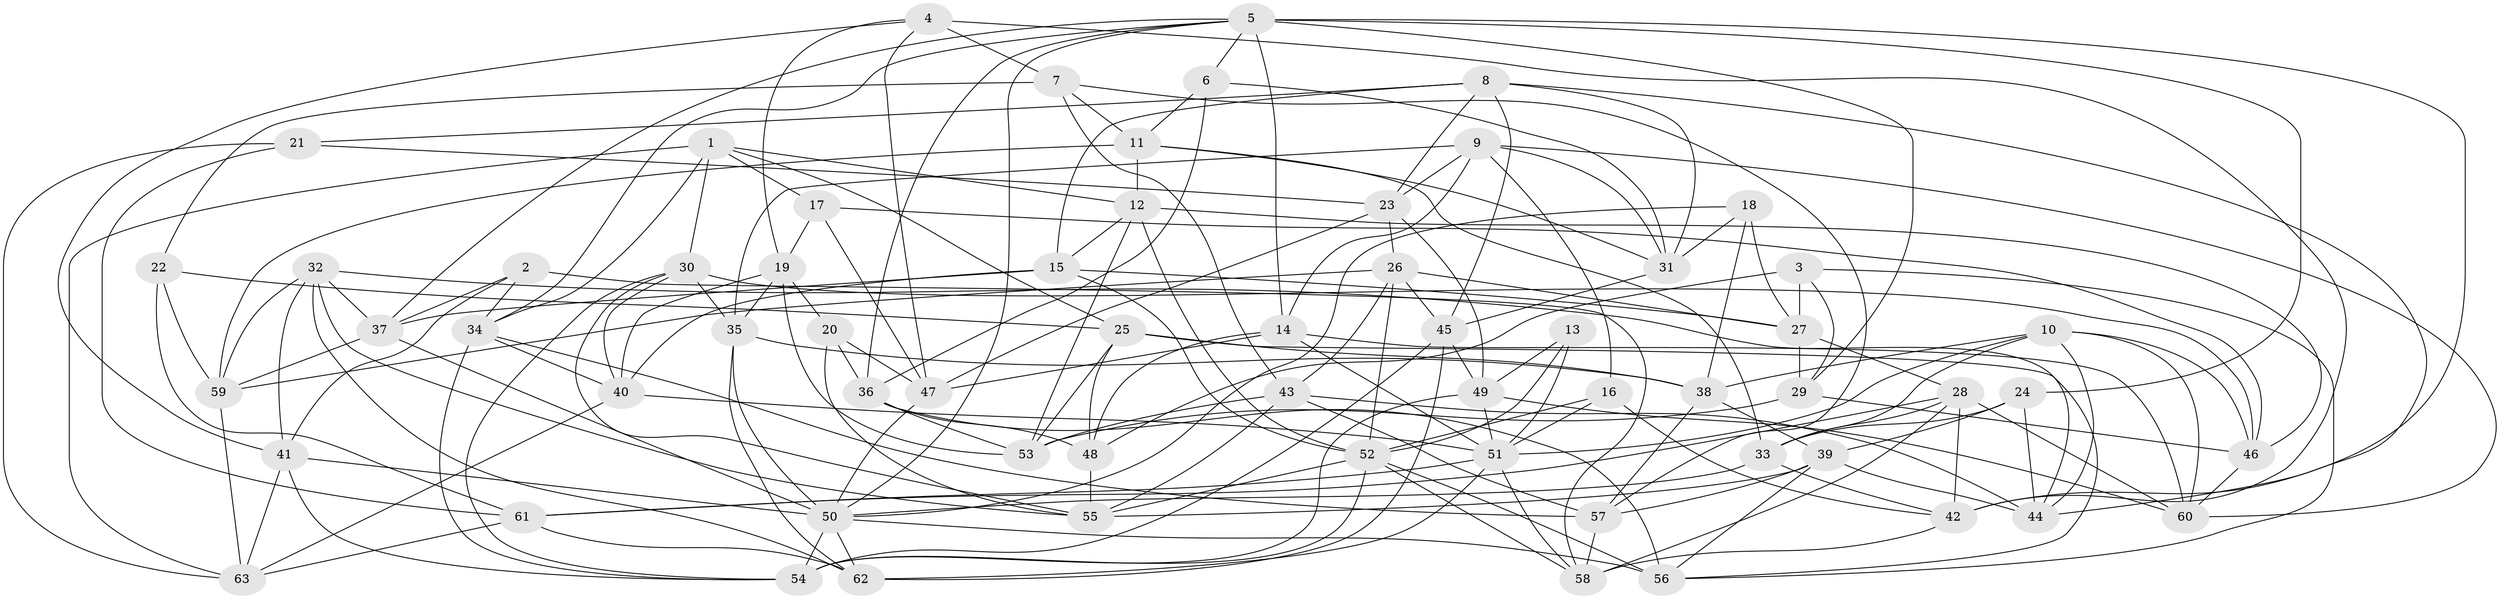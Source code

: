 // original degree distribution, {4: 1.0}
// Generated by graph-tools (version 1.1) at 2025/26/03/09/25 03:26:57]
// undirected, 63 vertices, 183 edges
graph export_dot {
graph [start="1"]
  node [color=gray90,style=filled];
  1;
  2;
  3;
  4;
  5;
  6;
  7;
  8;
  9;
  10;
  11;
  12;
  13;
  14;
  15;
  16;
  17;
  18;
  19;
  20;
  21;
  22;
  23;
  24;
  25;
  26;
  27;
  28;
  29;
  30;
  31;
  32;
  33;
  34;
  35;
  36;
  37;
  38;
  39;
  40;
  41;
  42;
  43;
  44;
  45;
  46;
  47;
  48;
  49;
  50;
  51;
  52;
  53;
  54;
  55;
  56;
  57;
  58;
  59;
  60;
  61;
  62;
  63;
  1 -- 12 [weight=1.0];
  1 -- 17 [weight=1.0];
  1 -- 25 [weight=1.0];
  1 -- 30 [weight=1.0];
  1 -- 34 [weight=1.0];
  1 -- 63 [weight=1.0];
  2 -- 34 [weight=1.0];
  2 -- 37 [weight=1.0];
  2 -- 41 [weight=1.0];
  2 -- 58 [weight=1.0];
  3 -- 27 [weight=1.0];
  3 -- 29 [weight=1.0];
  3 -- 48 [weight=1.0];
  3 -- 56 [weight=1.0];
  4 -- 7 [weight=2.0];
  4 -- 19 [weight=1.0];
  4 -- 41 [weight=1.0];
  4 -- 42 [weight=1.0];
  4 -- 47 [weight=1.0];
  5 -- 6 [weight=1.0];
  5 -- 14 [weight=1.0];
  5 -- 24 [weight=1.0];
  5 -- 29 [weight=2.0];
  5 -- 34 [weight=1.0];
  5 -- 36 [weight=1.0];
  5 -- 37 [weight=1.0];
  5 -- 42 [weight=1.0];
  5 -- 50 [weight=1.0];
  6 -- 11 [weight=1.0];
  6 -- 31 [weight=1.0];
  6 -- 36 [weight=1.0];
  7 -- 11 [weight=1.0];
  7 -- 22 [weight=1.0];
  7 -- 43 [weight=1.0];
  7 -- 57 [weight=1.0];
  8 -- 15 [weight=1.0];
  8 -- 21 [weight=1.0];
  8 -- 23 [weight=1.0];
  8 -- 31 [weight=1.0];
  8 -- 44 [weight=1.0];
  8 -- 45 [weight=1.0];
  9 -- 14 [weight=1.0];
  9 -- 16 [weight=1.0];
  9 -- 23 [weight=1.0];
  9 -- 31 [weight=1.0];
  9 -- 35 [weight=1.0];
  9 -- 60 [weight=1.0];
  10 -- 33 [weight=1.0];
  10 -- 38 [weight=1.0];
  10 -- 44 [weight=1.0];
  10 -- 46 [weight=1.0];
  10 -- 51 [weight=1.0];
  10 -- 60 [weight=1.0];
  11 -- 12 [weight=1.0];
  11 -- 31 [weight=1.0];
  11 -- 33 [weight=1.0];
  11 -- 59 [weight=1.0];
  12 -- 15 [weight=1.0];
  12 -- 46 [weight=1.0];
  12 -- 52 [weight=1.0];
  12 -- 53 [weight=1.0];
  13 -- 49 [weight=1.0];
  13 -- 51 [weight=2.0];
  13 -- 52 [weight=1.0];
  14 -- 47 [weight=1.0];
  14 -- 48 [weight=1.0];
  14 -- 51 [weight=1.0];
  14 -- 60 [weight=1.0];
  15 -- 27 [weight=1.0];
  15 -- 37 [weight=1.0];
  15 -- 40 [weight=1.0];
  15 -- 52 [weight=1.0];
  16 -- 42 [weight=1.0];
  16 -- 51 [weight=1.0];
  16 -- 52 [weight=1.0];
  17 -- 19 [weight=1.0];
  17 -- 46 [weight=1.0];
  17 -- 47 [weight=1.0];
  18 -- 27 [weight=1.0];
  18 -- 31 [weight=1.0];
  18 -- 38 [weight=1.0];
  18 -- 50 [weight=1.0];
  19 -- 20 [weight=1.0];
  19 -- 35 [weight=1.0];
  19 -- 40 [weight=1.0];
  19 -- 53 [weight=1.0];
  20 -- 36 [weight=1.0];
  20 -- 47 [weight=1.0];
  20 -- 55 [weight=1.0];
  21 -- 23 [weight=1.0];
  21 -- 61 [weight=1.0];
  21 -- 63 [weight=1.0];
  22 -- 25 [weight=1.0];
  22 -- 59 [weight=1.0];
  22 -- 61 [weight=1.0];
  23 -- 26 [weight=1.0];
  23 -- 47 [weight=1.0];
  23 -- 49 [weight=1.0];
  24 -- 33 [weight=1.0];
  24 -- 39 [weight=1.0];
  24 -- 44 [weight=1.0];
  25 -- 38 [weight=1.0];
  25 -- 48 [weight=1.0];
  25 -- 53 [weight=1.0];
  25 -- 56 [weight=1.0];
  26 -- 27 [weight=1.0];
  26 -- 43 [weight=1.0];
  26 -- 45 [weight=1.0];
  26 -- 52 [weight=1.0];
  26 -- 59 [weight=1.0];
  27 -- 28 [weight=1.0];
  27 -- 29 [weight=1.0];
  28 -- 33 [weight=1.0];
  28 -- 42 [weight=1.0];
  28 -- 58 [weight=1.0];
  28 -- 60 [weight=1.0];
  28 -- 61 [weight=1.0];
  29 -- 46 [weight=1.0];
  29 -- 53 [weight=1.0];
  30 -- 35 [weight=1.0];
  30 -- 40 [weight=1.0];
  30 -- 46 [weight=1.0];
  30 -- 54 [weight=1.0];
  30 -- 55 [weight=1.0];
  31 -- 45 [weight=1.0];
  32 -- 37 [weight=1.0];
  32 -- 41 [weight=1.0];
  32 -- 44 [weight=1.0];
  32 -- 55 [weight=1.0];
  32 -- 59 [weight=1.0];
  32 -- 62 [weight=1.0];
  33 -- 42 [weight=1.0];
  33 -- 50 [weight=1.0];
  34 -- 40 [weight=1.0];
  34 -- 54 [weight=1.0];
  34 -- 57 [weight=1.0];
  35 -- 38 [weight=1.0];
  35 -- 50 [weight=1.0];
  35 -- 62 [weight=1.0];
  36 -- 48 [weight=1.0];
  36 -- 53 [weight=1.0];
  36 -- 56 [weight=1.0];
  37 -- 50 [weight=1.0];
  37 -- 59 [weight=1.0];
  38 -- 39 [weight=1.0];
  38 -- 57 [weight=1.0];
  39 -- 44 [weight=1.0];
  39 -- 55 [weight=1.0];
  39 -- 56 [weight=1.0];
  39 -- 57 [weight=1.0];
  40 -- 51 [weight=1.0];
  40 -- 63 [weight=1.0];
  41 -- 50 [weight=1.0];
  41 -- 54 [weight=1.0];
  41 -- 63 [weight=1.0];
  42 -- 58 [weight=1.0];
  43 -- 44 [weight=1.0];
  43 -- 53 [weight=1.0];
  43 -- 55 [weight=1.0];
  43 -- 57 [weight=1.0];
  45 -- 49 [weight=1.0];
  45 -- 54 [weight=1.0];
  45 -- 62 [weight=1.0];
  46 -- 60 [weight=1.0];
  47 -- 50 [weight=1.0];
  48 -- 55 [weight=2.0];
  49 -- 51 [weight=1.0];
  49 -- 54 [weight=1.0];
  49 -- 60 [weight=1.0];
  50 -- 54 [weight=1.0];
  50 -- 56 [weight=1.0];
  50 -- 62 [weight=1.0];
  51 -- 58 [weight=1.0];
  51 -- 61 [weight=1.0];
  51 -- 62 [weight=1.0];
  52 -- 54 [weight=2.0];
  52 -- 55 [weight=1.0];
  52 -- 56 [weight=1.0];
  52 -- 58 [weight=1.0];
  57 -- 58 [weight=1.0];
  59 -- 63 [weight=1.0];
  61 -- 62 [weight=1.0];
  61 -- 63 [weight=1.0];
}
